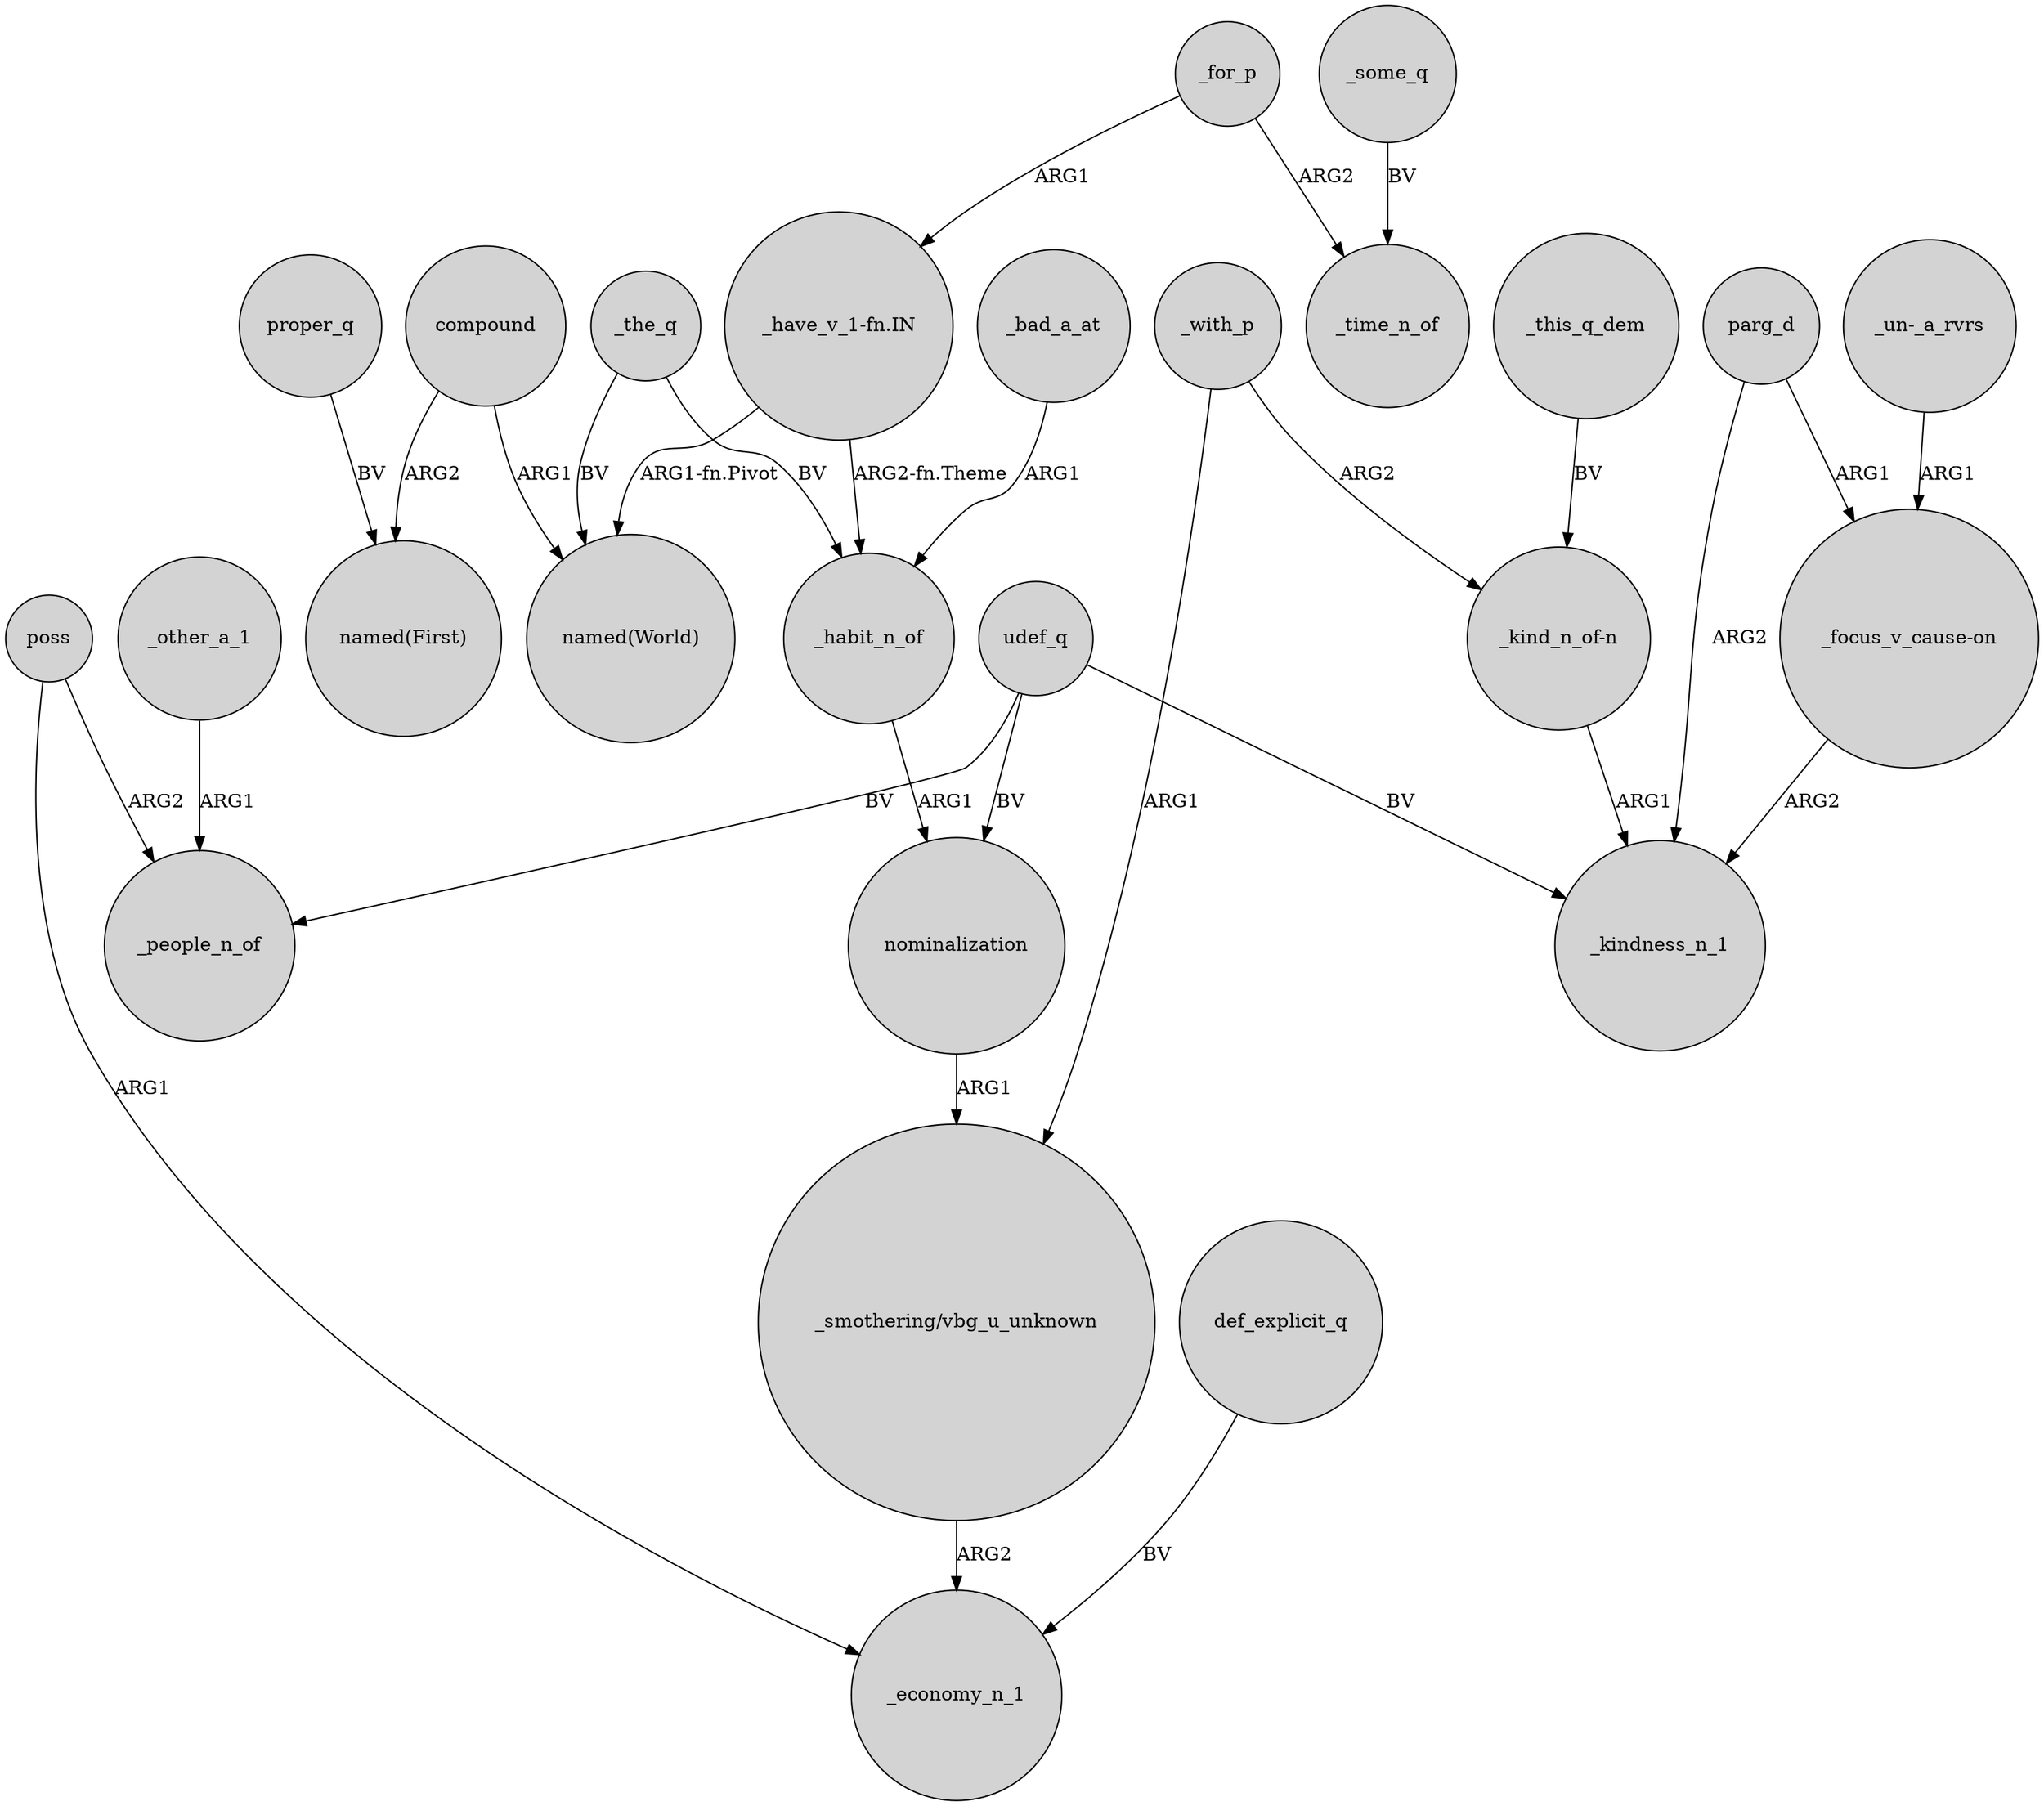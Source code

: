 digraph {
	node [shape=circle style=filled]
	poss -> _people_n_of [label=ARG2]
	_the_q -> _habit_n_of [label=BV]
	_this_q_dem -> "_kind_n_of-n" [label=BV]
	def_explicit_q -> _economy_n_1 [label=BV]
	_other_a_1 -> _people_n_of [label=ARG1]
	proper_q -> "named(First)" [label=BV]
	"_focus_v_cause-on" -> _kindness_n_1 [label=ARG2]
	compound -> "named(First)" [label=ARG2]
	parg_d -> "_focus_v_cause-on" [label=ARG1]
	"_smothering/vbg_u_unknown" -> _economy_n_1 [label=ARG2]
	_for_p -> _time_n_of [label=ARG2]
	_bad_a_at -> _habit_n_of [label=ARG1]
	_the_q -> "named(World)" [label=BV]
	nominalization -> "_smothering/vbg_u_unknown" [label=ARG1]
	poss -> _economy_n_1 [label=ARG1]
	"_kind_n_of-n" -> _kindness_n_1 [label=ARG1]
	udef_q -> _people_n_of [label=BV]
	_habit_n_of -> nominalization [label=ARG1]
	"_have_v_1-fn.IN" -> _habit_n_of [label="ARG2-fn.Theme"]
	compound -> "named(World)" [label=ARG1]
	_with_p -> "_smothering/vbg_u_unknown" [label=ARG1]
	udef_q -> nominalization [label=BV]
	parg_d -> _kindness_n_1 [label=ARG2]
	"_un-_a_rvrs" -> "_focus_v_cause-on" [label=ARG1]
	"_have_v_1-fn.IN" -> "named(World)" [label="ARG1-fn.Pivot"]
	_for_p -> "_have_v_1-fn.IN" [label=ARG1]
	_some_q -> _time_n_of [label=BV]
	_with_p -> "_kind_n_of-n" [label=ARG2]
	udef_q -> _kindness_n_1 [label=BV]
}
